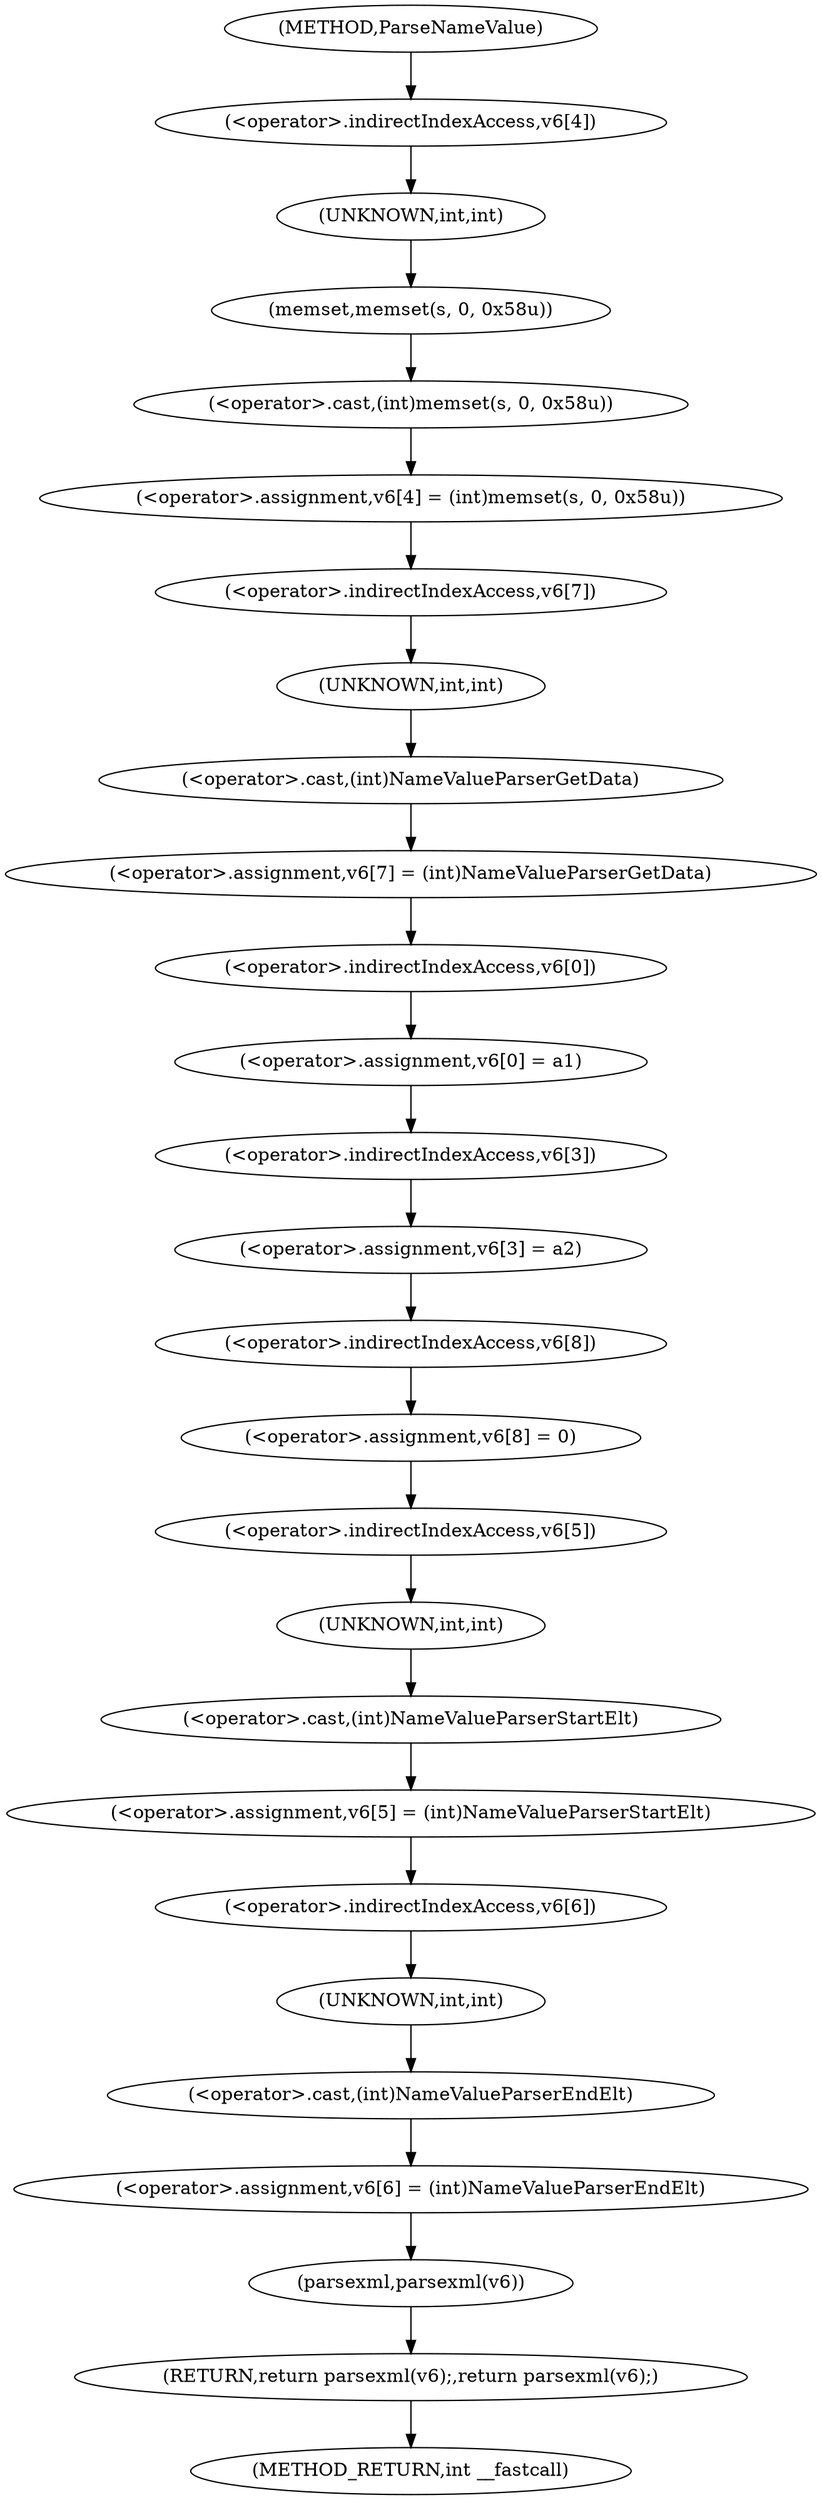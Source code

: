 digraph ParseNameValue {  
"1000108" [label = "(<operator>.assignment,v6[4] = (int)memset(s, 0, 0x58u))" ]
"1000109" [label = "(<operator>.indirectIndexAccess,v6[4])" ]
"1000112" [label = "(<operator>.cast,(int)memset(s, 0, 0x58u))" ]
"1000113" [label = "(UNKNOWN,int,int)" ]
"1000114" [label = "(memset,memset(s, 0, 0x58u))" ]
"1000118" [label = "(<operator>.assignment,v6[7] = (int)NameValueParserGetData)" ]
"1000119" [label = "(<operator>.indirectIndexAccess,v6[7])" ]
"1000122" [label = "(<operator>.cast,(int)NameValueParserGetData)" ]
"1000123" [label = "(UNKNOWN,int,int)" ]
"1000125" [label = "(<operator>.assignment,v6[0] = a1)" ]
"1000126" [label = "(<operator>.indirectIndexAccess,v6[0])" ]
"1000130" [label = "(<operator>.assignment,v6[3] = a2)" ]
"1000131" [label = "(<operator>.indirectIndexAccess,v6[3])" ]
"1000135" [label = "(<operator>.assignment,v6[8] = 0)" ]
"1000136" [label = "(<operator>.indirectIndexAccess,v6[8])" ]
"1000140" [label = "(<operator>.assignment,v6[5] = (int)NameValueParserStartElt)" ]
"1000141" [label = "(<operator>.indirectIndexAccess,v6[5])" ]
"1000144" [label = "(<operator>.cast,(int)NameValueParserStartElt)" ]
"1000145" [label = "(UNKNOWN,int,int)" ]
"1000147" [label = "(<operator>.assignment,v6[6] = (int)NameValueParserEndElt)" ]
"1000148" [label = "(<operator>.indirectIndexAccess,v6[6])" ]
"1000151" [label = "(<operator>.cast,(int)NameValueParserEndElt)" ]
"1000152" [label = "(UNKNOWN,int,int)" ]
"1000154" [label = "(RETURN,return parsexml(v6);,return parsexml(v6);)" ]
"1000155" [label = "(parsexml,parsexml(v6))" ]
"1000102" [label = "(METHOD,ParseNameValue)" ]
"1000157" [label = "(METHOD_RETURN,int __fastcall)" ]
  "1000108" -> "1000119" 
  "1000109" -> "1000113" 
  "1000112" -> "1000108" 
  "1000113" -> "1000114" 
  "1000114" -> "1000112" 
  "1000118" -> "1000126" 
  "1000119" -> "1000123" 
  "1000122" -> "1000118" 
  "1000123" -> "1000122" 
  "1000125" -> "1000131" 
  "1000126" -> "1000125" 
  "1000130" -> "1000136" 
  "1000131" -> "1000130" 
  "1000135" -> "1000141" 
  "1000136" -> "1000135" 
  "1000140" -> "1000148" 
  "1000141" -> "1000145" 
  "1000144" -> "1000140" 
  "1000145" -> "1000144" 
  "1000147" -> "1000155" 
  "1000148" -> "1000152" 
  "1000151" -> "1000147" 
  "1000152" -> "1000151" 
  "1000154" -> "1000157" 
  "1000155" -> "1000154" 
  "1000102" -> "1000109" 
}

